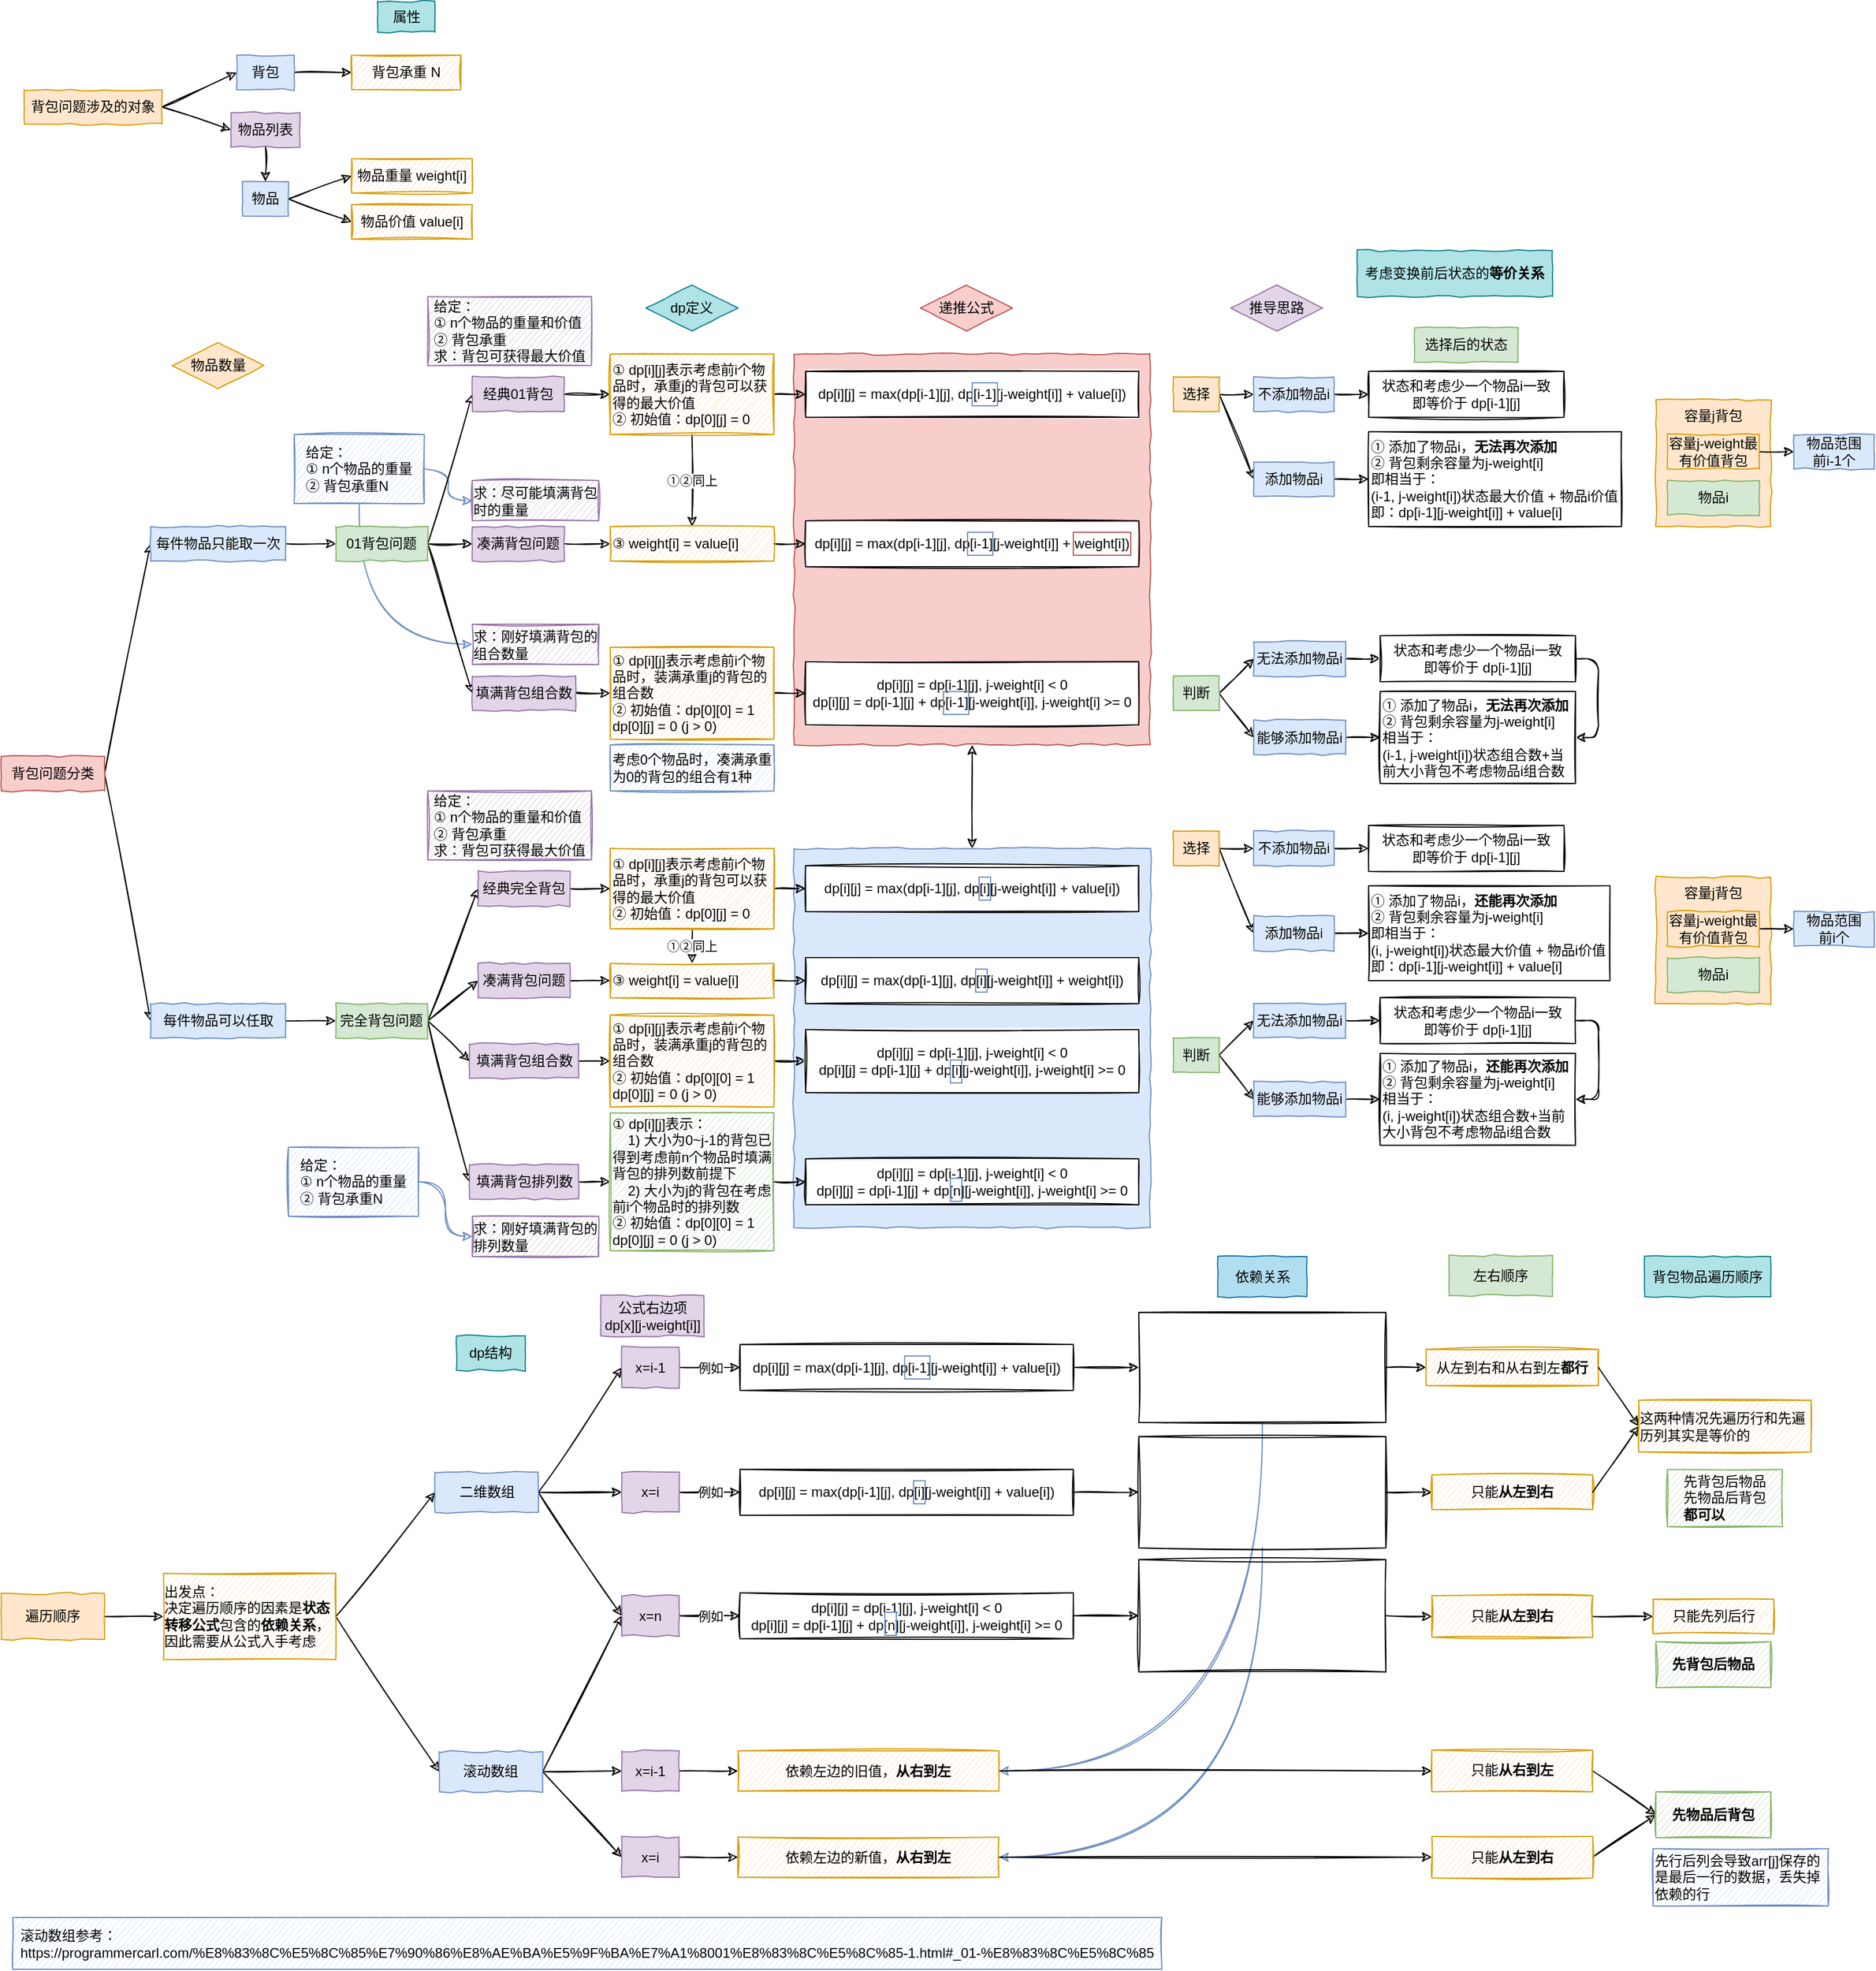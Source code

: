 <mxfile>
    <diagram id="gxPx2iA0zKkzNvlU8_rP" name="第 1 页">
        <mxGraphModel dx="1144" dy="558" grid="1" gridSize="10" guides="1" tooltips="1" connect="1" arrows="1" fold="1" page="1" pageScale="1" pageWidth="827" pageHeight="1169" math="0" shadow="0">
            <root>
                <mxCell id="0"/>
                <mxCell id="1" parent="0"/>
                <mxCell id="265" style="edgeStyle=orthogonalEdgeStyle;curved=1;sketch=1;html=1;exitX=0.5;exitY=1;exitDx=0;exitDy=0;entryX=1;entryY=0.5;entryDx=0;entryDy=0;startArrow=none;startFill=0;fillColor=#dae8fc;strokeColor=#6c8ebf;" edge="1" parent="1" source="199" target="254">
                    <mxGeometry relative="1" as="geometry"/>
                </mxCell>
                <mxCell id="264" style="edgeStyle=orthogonalEdgeStyle;sketch=1;html=1;exitX=0.5;exitY=1;exitDx=0;exitDy=0;entryX=1;entryY=0.5;entryDx=0;entryDy=0;startArrow=none;startFill=0;curved=1;fillColor=#dae8fc;strokeColor=#6c8ebf;" edge="1" parent="1" source="197" target="216">
                    <mxGeometry relative="1" as="geometry"/>
                </mxCell>
                <mxCell id="84" value="" style="rounded=0;whiteSpace=wrap;html=1;comic=1;fillColor=#dae8fc;strokeColor=#6c8ebf;" vertex="1" parent="1">
                    <mxGeometry x="710" y="780" width="310" height="330" as="geometry"/>
                </mxCell>
                <mxCell id="85" style="edgeStyle=none;sketch=1;html=1;exitX=0.5;exitY=1;exitDx=0;exitDy=0;entryX=0.5;entryY=0;entryDx=0;entryDy=0;startArrow=classic;startFill=1;" edge="1" parent="1" source="83" target="84">
                    <mxGeometry relative="1" as="geometry"/>
                </mxCell>
                <mxCell id="83" value="" style="rounded=0;whiteSpace=wrap;html=1;comic=1;fillColor=#f8cecc;strokeColor=#b85450;" vertex="1" parent="1">
                    <mxGeometry x="710" y="350" width="310" height="340" as="geometry"/>
                </mxCell>
                <mxCell id="52" style="edgeStyle=orthogonalEdgeStyle;sketch=1;html=1;exitX=1;exitY=0.5;exitDx=0;exitDy=0;entryX=0;entryY=0.5;entryDx=0;entryDy=0;fillColor=#dae8fc;strokeColor=#6c8ebf;curved=1;" edge="1" parent="1" source="43" target="50">
                    <mxGeometry relative="1" as="geometry"/>
                </mxCell>
                <mxCell id="54" style="edgeStyle=orthogonalEdgeStyle;sketch=1;html=1;exitX=0.5;exitY=1;exitDx=0;exitDy=0;entryX=0;entryY=0.5;entryDx=0;entryDy=0;curved=1;fillColor=#dae8fc;strokeColor=#6c8ebf;" edge="1" parent="1" source="43" target="51">
                    <mxGeometry relative="1" as="geometry"/>
                </mxCell>
                <mxCell id="6" style="edgeStyle=none;html=1;exitX=1;exitY=0.5;exitDx=0;exitDy=0;entryX=0;entryY=0.5;entryDx=0;entryDy=0;sketch=1;" edge="1" parent="1" source="2" target="3">
                    <mxGeometry relative="1" as="geometry"/>
                </mxCell>
                <mxCell id="7" style="edgeStyle=none;sketch=1;html=1;exitX=1;exitY=0.5;exitDx=0;exitDy=0;entryX=0;entryY=0.5;entryDx=0;entryDy=0;" edge="1" parent="1" source="2" target="5">
                    <mxGeometry relative="1" as="geometry"/>
                </mxCell>
                <mxCell id="2" value="背包问题涉及的对象" style="rounded=0;whiteSpace=wrap;html=1;comic=1;fillColor=#ffe6cc;strokeColor=#d79b00;" vertex="1" parent="1">
                    <mxGeometry x="40" y="120" width="120" height="30" as="geometry"/>
                </mxCell>
                <mxCell id="14" style="edgeStyle=none;sketch=1;html=1;exitX=1;exitY=0.5;exitDx=0;exitDy=0;entryX=0;entryY=0.5;entryDx=0;entryDy=0;" edge="1" parent="1" source="3" target="11">
                    <mxGeometry relative="1" as="geometry"/>
                </mxCell>
                <mxCell id="3" value="背包" style="rounded=0;whiteSpace=wrap;html=1;comic=1;fillColor=#dae8fc;strokeColor=#6c8ebf;" vertex="1" parent="1">
                    <mxGeometry x="225" y="90" width="50" height="30" as="geometry"/>
                </mxCell>
                <mxCell id="9" style="edgeStyle=none;sketch=1;html=1;exitX=0.5;exitY=1;exitDx=0;exitDy=0;entryX=0.5;entryY=0;entryDx=0;entryDy=0;" edge="1" parent="1" source="5" target="8">
                    <mxGeometry relative="1" as="geometry"/>
                </mxCell>
                <mxCell id="5" value="物品列表" style="rounded=0;whiteSpace=wrap;html=1;comic=1;fillColor=#e1d5e7;strokeColor=#9673a6;" vertex="1" parent="1">
                    <mxGeometry x="220" y="140" width="60" height="30" as="geometry"/>
                </mxCell>
                <mxCell id="15" style="edgeStyle=none;sketch=1;html=1;exitX=1;exitY=0.5;exitDx=0;exitDy=0;entryX=0;entryY=0.5;entryDx=0;entryDy=0;" edge="1" parent="1" source="8" target="12">
                    <mxGeometry relative="1" as="geometry"/>
                </mxCell>
                <mxCell id="16" style="edgeStyle=none;sketch=1;html=1;exitX=1;exitY=0.5;exitDx=0;exitDy=0;entryX=0;entryY=0.5;entryDx=0;entryDy=0;" edge="1" parent="1" source="8" target="13">
                    <mxGeometry relative="1" as="geometry"/>
                </mxCell>
                <mxCell id="8" value="物品" style="rounded=0;whiteSpace=wrap;html=1;comic=1;fillColor=#dae8fc;strokeColor=#6c8ebf;" vertex="1" parent="1">
                    <mxGeometry x="230" y="200" width="40" height="30" as="geometry"/>
                </mxCell>
                <mxCell id="10" value="属性" style="rounded=0;whiteSpace=wrap;html=1;comic=1;fillColor=#b0e3e6;strokeColor=#0e8088;" vertex="1" parent="1">
                    <mxGeometry x="347.5" y="43" width="50" height="27" as="geometry"/>
                </mxCell>
                <mxCell id="11" value="背包承重 N" style="rounded=0;whiteSpace=wrap;html=1;comic=1;fillColor=#ffe6cc;strokeColor=#d79b00;sketch=1;" vertex="1" parent="1">
                    <mxGeometry x="325" y="90" width="95" height="30" as="geometry"/>
                </mxCell>
                <mxCell id="12" value="物品重量 weight[i]" style="rounded=0;whiteSpace=wrap;html=1;comic=1;fillColor=#ffe6cc;strokeColor=#d79b00;sketch=1;" vertex="1" parent="1">
                    <mxGeometry x="325" y="180" width="105" height="30" as="geometry"/>
                </mxCell>
                <mxCell id="13" value="物品价值 value[i]" style="rounded=0;whiteSpace=wrap;html=1;comic=1;fillColor=#ffe6cc;strokeColor=#d79b00;sketch=1;" vertex="1" parent="1">
                    <mxGeometry x="325" y="220" width="105" height="30" as="geometry"/>
                </mxCell>
                <mxCell id="21" style="edgeStyle=none;sketch=1;html=1;exitX=1;exitY=0.5;exitDx=0;exitDy=0;entryX=0;entryY=0.5;entryDx=0;entryDy=0;" edge="1" parent="1" source="17" target="19">
                    <mxGeometry relative="1" as="geometry"/>
                </mxCell>
                <mxCell id="22" style="edgeStyle=none;sketch=1;html=1;exitX=1;exitY=0.5;exitDx=0;exitDy=0;entryX=0;entryY=0.5;entryDx=0;entryDy=0;" edge="1" parent="1" source="17" target="20">
                    <mxGeometry relative="1" as="geometry"/>
                </mxCell>
                <mxCell id="17" value="背包问题分类" style="rounded=0;whiteSpace=wrap;html=1;comic=1;fillColor=#f8cecc;strokeColor=#b85450;" vertex="1" parent="1">
                    <mxGeometry x="20" y="700" width="90" height="30" as="geometry"/>
                </mxCell>
                <mxCell id="25" style="edgeStyle=none;sketch=1;html=1;exitX=1;exitY=0.5;exitDx=0;exitDy=0;entryX=0;entryY=0.5;entryDx=0;entryDy=0;" edge="1" parent="1" source="19" target="23">
                    <mxGeometry relative="1" as="geometry"/>
                </mxCell>
                <mxCell id="19" value="每件物品只能取一次" style="rounded=0;whiteSpace=wrap;html=1;comic=1;fillColor=#dae8fc;strokeColor=#6c8ebf;" vertex="1" parent="1">
                    <mxGeometry x="150" y="500" width="117.5" height="30" as="geometry"/>
                </mxCell>
                <mxCell id="26" style="edgeStyle=none;sketch=1;html=1;exitX=1;exitY=0.5;exitDx=0;exitDy=0;entryX=0;entryY=0.5;entryDx=0;entryDy=0;" edge="1" parent="1" source="20" target="24">
                    <mxGeometry relative="1" as="geometry"/>
                </mxCell>
                <mxCell id="20" value="每件物品可以任取" style="rounded=0;whiteSpace=wrap;html=1;comic=1;fillColor=#dae8fc;strokeColor=#6c8ebf;" vertex="1" parent="1">
                    <mxGeometry x="150" y="915" width="117.5" height="30" as="geometry"/>
                </mxCell>
                <mxCell id="29" style="edgeStyle=none;sketch=1;html=1;exitX=1;exitY=0.5;exitDx=0;exitDy=0;entryX=0;entryY=0.5;entryDx=0;entryDy=0;" edge="1" parent="1" source="23" target="28">
                    <mxGeometry relative="1" as="geometry"/>
                </mxCell>
                <mxCell id="31" style="edgeStyle=none;sketch=1;html=1;exitX=1;exitY=0.5;exitDx=0;exitDy=0;entryX=0;entryY=0.5;entryDx=0;entryDy=0;" edge="1" parent="1" source="23" target="30">
                    <mxGeometry relative="1" as="geometry"/>
                </mxCell>
                <mxCell id="48" style="edgeStyle=none;sketch=1;html=1;exitX=1;exitY=0.5;exitDx=0;exitDy=0;entryX=0;entryY=0.5;entryDx=0;entryDy=0;" edge="1" parent="1" source="23" target="47">
                    <mxGeometry relative="1" as="geometry"/>
                </mxCell>
                <mxCell id="23" value="01背包问题" style="rounded=0;whiteSpace=wrap;html=1;comic=1;fillColor=#d5e8d4;strokeColor=#82b366;" vertex="1" parent="1">
                    <mxGeometry x="311.25" y="500" width="80" height="30" as="geometry"/>
                </mxCell>
                <mxCell id="62" style="edgeStyle=none;sketch=1;html=1;exitX=1;exitY=0.5;exitDx=0;exitDy=0;entryX=0;entryY=0.5;entryDx=0;entryDy=0;" edge="1" parent="1" source="24" target="61">
                    <mxGeometry relative="1" as="geometry"/>
                </mxCell>
                <mxCell id="71" style="sketch=1;html=1;exitX=1;exitY=0.5;exitDx=0;exitDy=0;entryX=0;entryY=0.5;entryDx=0;entryDy=0;startArrow=none;startFill=0;" edge="1" parent="1" source="24" target="70">
                    <mxGeometry relative="1" as="geometry"/>
                </mxCell>
                <mxCell id="82" style="edgeStyle=none;sketch=1;html=1;exitX=1;exitY=0.5;exitDx=0;exitDy=0;entryX=0;entryY=0.5;entryDx=0;entryDy=0;startArrow=none;startFill=0;" edge="1" parent="1" source="24" target="81">
                    <mxGeometry relative="1" as="geometry"/>
                </mxCell>
                <mxCell id="93" style="edgeStyle=none;sketch=1;html=1;exitX=1;exitY=0.5;exitDx=0;exitDy=0;entryX=0;entryY=0.5;entryDx=0;entryDy=0;startArrow=none;startFill=0;" edge="1" parent="1" source="24" target="92">
                    <mxGeometry relative="1" as="geometry"/>
                </mxCell>
                <mxCell id="24" value="完全背包问题" style="rounded=0;whiteSpace=wrap;html=1;comic=1;fillColor=#d5e8d4;strokeColor=#82b366;" vertex="1" parent="1">
                    <mxGeometry x="311.25" y="915" width="80" height="30" as="geometry"/>
                </mxCell>
                <mxCell id="27" value="&lt;span&gt;物品数量&lt;/span&gt;" style="rhombus;whiteSpace=wrap;html=1;comic=1;sketch=0;fillColor=#ffe6cc;strokeColor=#d79b00;shadow=0;" vertex="1" parent="1">
                    <mxGeometry x="168.75" y="340" width="80" height="40" as="geometry"/>
                </mxCell>
                <mxCell id="34" style="edgeStyle=none;sketch=1;html=1;exitX=1;exitY=0.5;exitDx=0;exitDy=0;entryX=0;entryY=0.5;entryDx=0;entryDy=0;" edge="1" parent="1" source="28" target="37">
                    <mxGeometry relative="1" as="geometry">
                        <mxPoint x="540" y="385" as="targetPoint"/>
                    </mxGeometry>
                </mxCell>
                <mxCell id="28" value="经典01背包" style="rounded=0;whiteSpace=wrap;html=1;comic=1;fillColor=#e1d5e7;strokeColor=#9673a6;" vertex="1" parent="1">
                    <mxGeometry x="430" y="370" width="80" height="30" as="geometry"/>
                </mxCell>
                <mxCell id="41" style="edgeStyle=none;sketch=1;html=1;exitX=1;exitY=0.5;exitDx=0;exitDy=0;entryX=0;entryY=0.5;entryDx=0;entryDy=0;" edge="1" parent="1" source="30" target="39">
                    <mxGeometry relative="1" as="geometry"/>
                </mxCell>
                <mxCell id="30" value="凑满背包问题" style="rounded=0;whiteSpace=wrap;html=1;comic=1;fillColor=#e1d5e7;strokeColor=#9673a6;" vertex="1" parent="1">
                    <mxGeometry x="430" y="500" width="80" height="30" as="geometry"/>
                </mxCell>
                <mxCell id="32" value="&lt;span&gt;递推公式&lt;/span&gt;" style="rhombus;whiteSpace=wrap;html=1;comic=1;sketch=0;fillColor=#f8cecc;strokeColor=#b85450;shadow=0;" vertex="1" parent="1">
                    <mxGeometry x="820" y="290" width="80" height="40" as="geometry"/>
                </mxCell>
                <mxCell id="35" value="dp[i][j] = max(dp[i-1][j], dp[i-1][j-weight[i]] + value[i])" style="rounded=0;whiteSpace=wrap;html=1;comic=1;sketch=1;" vertex="1" parent="1">
                    <mxGeometry x="720" y="365" width="290" height="40" as="geometry"/>
                </mxCell>
                <mxCell id="36" value="&lt;span&gt;dp定义&lt;/span&gt;" style="rhombus;whiteSpace=wrap;html=1;comic=1;sketch=0;fillColor=#b0e3e6;strokeColor=#0e8088;shadow=0;" vertex="1" parent="1">
                    <mxGeometry x="581.25" y="290" width="80" height="40" as="geometry"/>
                </mxCell>
                <mxCell id="38" style="edgeStyle=none;sketch=1;html=1;exitX=1;exitY=0.5;exitDx=0;exitDy=0;entryX=0;entryY=0.5;entryDx=0;entryDy=0;" edge="1" parent="1" source="37" target="35">
                    <mxGeometry relative="1" as="geometry"/>
                </mxCell>
                <mxCell id="40" value="①②同上" style="edgeStyle=none;sketch=1;html=1;exitX=0.5;exitY=1;exitDx=0;exitDy=0;entryX=0.5;entryY=0;entryDx=0;entryDy=0;" edge="1" parent="1" source="37" target="39">
                    <mxGeometry relative="1" as="geometry"/>
                </mxCell>
                <mxCell id="37" value="① dp[i][j]表示考虑前i个物品时，承重j的背包可以获得的最大价值&lt;br&gt;② 初始值：dp[0][j] = 0" style="rounded=0;whiteSpace=wrap;html=1;comic=1;fillColor=#ffe6cc;strokeColor=#d79b00;sketch=1;align=left;" vertex="1" parent="1">
                    <mxGeometry x="550" y="350" width="142.5" height="70" as="geometry"/>
                </mxCell>
                <mxCell id="45" style="edgeStyle=none;sketch=1;html=1;exitX=1;exitY=0.5;exitDx=0;exitDy=0;entryX=0;entryY=0.5;entryDx=0;entryDy=0;" edge="1" parent="1" source="39" target="44">
                    <mxGeometry relative="1" as="geometry"/>
                </mxCell>
                <mxCell id="39" value="③ weight[i] = value[i]" style="rounded=0;whiteSpace=wrap;html=1;comic=1;fillColor=#ffe6cc;strokeColor=#d79b00;sketch=1;align=left;" vertex="1" parent="1">
                    <mxGeometry x="550" y="500" width="142.5" height="30" as="geometry"/>
                </mxCell>
                <mxCell id="42" value="&lt;div style=&quot;text-align: left&quot;&gt;&lt;span&gt;给定：&lt;/span&gt;&lt;/div&gt;&lt;div style=&quot;text-align: left&quot;&gt;&lt;span&gt;① n个物品的重量和价值&lt;/span&gt;&lt;/div&gt;&lt;div style=&quot;text-align: left&quot;&gt;&lt;span&gt;② 背包承重&lt;/span&gt;&lt;/div&gt;&lt;div style=&quot;text-align: left&quot;&gt;&lt;span&gt;求：背包可获得最大价值&lt;/span&gt;&lt;/div&gt;" style="rounded=0;whiteSpace=wrap;html=1;comic=1;fillColor=#e1d5e7;strokeColor=#9673a6;sketch=1;" vertex="1" parent="1">
                    <mxGeometry x="391.25" y="300" width="142.5" height="60" as="geometry"/>
                </mxCell>
                <mxCell id="43" value="&lt;div style=&quot;text-align: left&quot;&gt;&lt;span&gt;给定：&lt;/span&gt;&lt;/div&gt;&lt;div style=&quot;text-align: left&quot;&gt;&lt;span&gt;① n个物品的重量&lt;/span&gt;&lt;/div&gt;&lt;div style=&quot;text-align: left&quot;&gt;&lt;span&gt;② 背包承重N&lt;/span&gt;&lt;/div&gt;" style="rounded=0;whiteSpace=wrap;html=1;comic=1;fillColor=#dae8fc;strokeColor=#6c8ebf;sketch=1;" vertex="1" parent="1">
                    <mxGeometry x="275" y="420" width="113.25" height="60" as="geometry"/>
                </mxCell>
                <mxCell id="44" value="dp[i][j] = max(dp[i-1][j], dp[i-1][j-weight[i]] + weight[i])" style="rounded=0;whiteSpace=wrap;html=1;comic=1;sketch=1;" vertex="1" parent="1">
                    <mxGeometry x="720" y="495" width="290" height="40" as="geometry"/>
                </mxCell>
                <mxCell id="46" value="" style="rounded=0;whiteSpace=wrap;html=1;comic=0;fillColor=none;strokeColor=#b85450;" vertex="1" parent="1">
                    <mxGeometry x="953" y="505" width="50" height="20" as="geometry"/>
                </mxCell>
                <mxCell id="56" style="edgeStyle=orthogonalEdgeStyle;curved=1;sketch=1;html=1;exitX=1;exitY=0.5;exitDx=0;exitDy=0;entryX=0;entryY=0.5;entryDx=0;entryDy=0;" edge="1" parent="1" source="47" target="55">
                    <mxGeometry relative="1" as="geometry"/>
                </mxCell>
                <mxCell id="47" value="填满背包组合数" style="rounded=0;whiteSpace=wrap;html=1;comic=1;fillColor=#e1d5e7;strokeColor=#9673a6;" vertex="1" parent="1">
                    <mxGeometry x="430" y="630" width="90" height="30" as="geometry"/>
                </mxCell>
                <mxCell id="50" value="&lt;div style=&quot;text-align: left&quot;&gt;求：尽可能填满背包时的重量&lt;br&gt;&lt;/div&gt;" style="rounded=0;whiteSpace=wrap;html=1;comic=1;fillColor=#e1d5e7;strokeColor=#9673a6;sketch=1;" vertex="1" parent="1">
                    <mxGeometry x="430" y="460" width="110" height="35" as="geometry"/>
                </mxCell>
                <mxCell id="51" value="&lt;div style=&quot;text-align: left&quot;&gt;求：刚好填满背包的组合数量&lt;/div&gt;" style="rounded=0;whiteSpace=wrap;html=1;comic=1;fillColor=#e1d5e7;strokeColor=#9673a6;sketch=1;" vertex="1" parent="1">
                    <mxGeometry x="430" y="585" width="110" height="35" as="geometry"/>
                </mxCell>
                <mxCell id="60" style="sketch=1;html=1;exitX=1;exitY=0.5;exitDx=0;exitDy=0;entryX=0;entryY=0.5;entryDx=0;entryDy=0;" edge="1" parent="1" source="55" target="58">
                    <mxGeometry relative="1" as="geometry"/>
                </mxCell>
                <mxCell id="55" value="① dp[i][j]表示考虑前i个物品时，装满承重j的背包的组合数&lt;br&gt;② 初始值：dp[0][0] = 1&lt;br&gt;dp[0][j] = 0 (j &amp;gt; 0)" style="rounded=0;whiteSpace=wrap;html=1;comic=1;fillColor=#ffe6cc;strokeColor=#d79b00;sketch=1;align=left;" vertex="1" parent="1">
                    <mxGeometry x="550" y="605" width="142.5" height="80" as="geometry"/>
                </mxCell>
                <mxCell id="57" value="考虑0个物品时，凑满承重为0的背包的组合有1种" style="rounded=0;whiteSpace=wrap;html=1;comic=1;fillColor=#dae8fc;strokeColor=#6c8ebf;sketch=1;align=left;" vertex="1" parent="1">
                    <mxGeometry x="550" y="690" width="142.5" height="40" as="geometry"/>
                </mxCell>
                <mxCell id="58" value="dp[i][j] = dp[i-1][j], j-weight[i] &amp;lt; 0&lt;br&gt;dp[i][j] = dp[i-1][j] + dp[i-1][j-weight[i]], j-weight[i] &amp;gt;= 0" style="rounded=0;whiteSpace=wrap;html=1;comic=1;sketch=1;" vertex="1" parent="1">
                    <mxGeometry x="720" y="617.5" width="290" height="55" as="geometry"/>
                </mxCell>
                <mxCell id="65" style="edgeStyle=none;sketch=1;html=1;exitX=1;exitY=0.5;exitDx=0;exitDy=0;entryX=0;entryY=0.5;entryDx=0;entryDy=0;" edge="1" parent="1" source="61" target="64">
                    <mxGeometry relative="1" as="geometry"/>
                </mxCell>
                <mxCell id="61" value="经典完全背包" style="rounded=0;whiteSpace=wrap;html=1;comic=1;fillColor=#e1d5e7;strokeColor=#9673a6;" vertex="1" parent="1">
                    <mxGeometry x="435" y="800" width="80" height="30" as="geometry"/>
                </mxCell>
                <mxCell id="63" value="&lt;div style=&quot;text-align: left&quot;&gt;&lt;span&gt;给定：&lt;/span&gt;&lt;/div&gt;&lt;div style=&quot;text-align: left&quot;&gt;&lt;span&gt;① n个物品的重量和价值&lt;/span&gt;&lt;/div&gt;&lt;div style=&quot;text-align: left&quot;&gt;&lt;span&gt;② 背包承重&lt;/span&gt;&lt;/div&gt;&lt;div style=&quot;text-align: left&quot;&gt;&lt;span&gt;求：背包可获得最大价值&lt;/span&gt;&lt;/div&gt;" style="rounded=0;whiteSpace=wrap;html=1;comic=1;fillColor=#e1d5e7;strokeColor=#9673a6;sketch=1;" vertex="1" parent="1">
                    <mxGeometry x="391.25" y="730" width="142.5" height="60" as="geometry"/>
                </mxCell>
                <mxCell id="67" style="edgeStyle=none;sketch=1;html=1;exitX=1;exitY=0.5;exitDx=0;exitDy=0;entryX=0;entryY=0.5;entryDx=0;entryDy=0;" edge="1" parent="1" source="64" target="66">
                    <mxGeometry relative="1" as="geometry"/>
                </mxCell>
                <mxCell id="73" value="①②同上" style="edgeStyle=none;sketch=1;html=1;exitX=0.5;exitY=1;exitDx=0;exitDy=0;entryX=0.5;entryY=0;entryDx=0;entryDy=0;startArrow=none;startFill=0;" edge="1" parent="1" source="64" target="72">
                    <mxGeometry relative="1" as="geometry"/>
                </mxCell>
                <mxCell id="64" value="① dp[i][j]表示考虑前i个物品时，承重j的背包可以获得的最大价值&lt;br&gt;② 初始值：dp[0][j] = 0" style="rounded=0;whiteSpace=wrap;html=1;comic=1;fillColor=#ffe6cc;strokeColor=#d79b00;sketch=1;align=left;" vertex="1" parent="1">
                    <mxGeometry x="550" y="780" width="142.5" height="70" as="geometry"/>
                </mxCell>
                <mxCell id="66" value="dp[i][j] = max(dp[i-1][j], dp[i][j-weight[i]] + value[i])" style="rounded=0;whiteSpace=wrap;html=1;comic=1;sketch=1;" vertex="1" parent="1">
                    <mxGeometry x="720" y="795" width="290" height="40" as="geometry"/>
                </mxCell>
                <mxCell id="68" value="" style="rounded=0;whiteSpace=wrap;html=1;comic=0;fillColor=none;strokeColor=#6c8ebf;" vertex="1" parent="1">
                    <mxGeometry x="871" y="805" width="10" height="20" as="geometry"/>
                </mxCell>
                <mxCell id="75" style="edgeStyle=none;sketch=1;html=1;exitX=1;exitY=0.5;exitDx=0;exitDy=0;entryX=0;entryY=0.5;entryDx=0;entryDy=0;startArrow=none;startFill=0;" edge="1" parent="1" source="70" target="72">
                    <mxGeometry relative="1" as="geometry"/>
                </mxCell>
                <mxCell id="70" value="凑满背包问题" style="rounded=0;whiteSpace=wrap;html=1;comic=1;fillColor=#e1d5e7;strokeColor=#9673a6;" vertex="1" parent="1">
                    <mxGeometry x="435" y="880" width="80" height="30" as="geometry"/>
                </mxCell>
                <mxCell id="77" style="edgeStyle=none;sketch=1;html=1;exitX=1;exitY=0.5;exitDx=0;exitDy=0;entryX=0;entryY=0.5;entryDx=0;entryDy=0;startArrow=none;startFill=0;" edge="1" parent="1" source="72" target="76">
                    <mxGeometry relative="1" as="geometry"/>
                </mxCell>
                <mxCell id="72" value="③ weight[i] = value[i]" style="rounded=0;whiteSpace=wrap;html=1;comic=1;fillColor=#ffe6cc;strokeColor=#d79b00;sketch=1;align=left;" vertex="1" parent="1">
                    <mxGeometry x="550" y="880" width="142.5" height="30" as="geometry"/>
                </mxCell>
                <mxCell id="76" value="dp[i][j] = max(dp[i-1][j], dp[i][j-weight[i]] + weight[i])" style="rounded=0;whiteSpace=wrap;html=1;comic=1;sketch=1;" vertex="1" parent="1">
                    <mxGeometry x="720" y="875" width="290" height="40" as="geometry"/>
                </mxCell>
                <mxCell id="79" value="" style="rounded=0;whiteSpace=wrap;html=1;comic=0;fillColor=none;strokeColor=#6c8ebf;" vertex="1" parent="1">
                    <mxGeometry x="868" y="885" width="10" height="20" as="geometry"/>
                </mxCell>
                <mxCell id="86" style="edgeStyle=none;sketch=1;html=1;exitX=1;exitY=0.5;exitDx=0;exitDy=0;entryX=0;entryY=0.5;entryDx=0;entryDy=0;startArrow=none;startFill=0;" edge="1" parent="1" source="81" target="87">
                    <mxGeometry relative="1" as="geometry"/>
                </mxCell>
                <mxCell id="81" value="填满背包组合数" style="rounded=0;whiteSpace=wrap;html=1;comic=1;fillColor=#e1d5e7;strokeColor=#9673a6;" vertex="1" parent="1">
                    <mxGeometry x="427.5" y="950" width="95" height="30" as="geometry"/>
                </mxCell>
                <mxCell id="89" style="edgeStyle=none;sketch=1;html=1;exitX=1;exitY=0.5;exitDx=0;exitDy=0;startArrow=none;startFill=0;entryX=0;entryY=0.5;entryDx=0;entryDy=0;" edge="1" parent="1" source="87" target="148">
                    <mxGeometry relative="1" as="geometry">
                        <mxPoint x="720" y="965" as="targetPoint"/>
                    </mxGeometry>
                </mxCell>
                <mxCell id="87" value="① dp[i][j]表示考虑前i个物品时，装满承重j的背包的组合数&lt;br&gt;② 初始值：dp[0][0] = 1&lt;br&gt;dp[0][j] = 0 (j &amp;gt; 0)" style="rounded=0;whiteSpace=wrap;html=1;comic=1;fillColor=#ffe6cc;strokeColor=#d79b00;sketch=1;align=left;" vertex="1" parent="1">
                    <mxGeometry x="550" y="925" width="142.5" height="80" as="geometry"/>
                </mxCell>
                <mxCell id="95" style="edgeStyle=none;sketch=1;html=1;exitX=1;exitY=0.5;exitDx=0;exitDy=0;entryX=0;entryY=0.5;entryDx=0;entryDy=0;startArrow=none;startFill=0;" edge="1" parent="1" source="92" target="94">
                    <mxGeometry relative="1" as="geometry"/>
                </mxCell>
                <mxCell id="92" value="填满背包排列数" style="rounded=0;whiteSpace=wrap;html=1;comic=1;fillColor=#e1d5e7;strokeColor=#9673a6;" vertex="1" parent="1">
                    <mxGeometry x="427.5" y="1055" width="95" height="30" as="geometry"/>
                </mxCell>
                <mxCell id="100" style="sketch=1;html=1;exitX=1;exitY=0.5;exitDx=0;exitDy=0;entryX=0;entryY=0.5;entryDx=0;entryDy=0;startArrow=none;startFill=0;" edge="1" parent="1" source="94" target="99">
                    <mxGeometry relative="1" as="geometry"/>
                </mxCell>
                <mxCell id="94" value="① dp[i][j]表示：&lt;br&gt;&amp;nbsp; &amp;nbsp; 1) 大小为0~j-1的背包已得到考虑前n个物品时填满背包的排列数前提下&lt;br&gt;&amp;nbsp; &amp;nbsp; 2) 大小为j的背包在考虑前i个物品时的排列数&lt;br&gt;② 初始值：dp[0][0] = 1&lt;br&gt;dp[0][j] = 0 (j &amp;gt; 0)" style="rounded=0;whiteSpace=wrap;html=1;comic=1;fillColor=#d5e8d4;strokeColor=#82b366;sketch=1;align=left;" vertex="1" parent="1">
                    <mxGeometry x="550" y="1010" width="142.5" height="120" as="geometry"/>
                </mxCell>
                <mxCell id="98" style="edgeStyle=orthogonalEdgeStyle;sketch=1;html=1;exitX=1;exitY=0.5;exitDx=0;exitDy=0;entryX=0;entryY=0.5;entryDx=0;entryDy=0;startArrow=none;startFill=0;curved=1;fillColor=#dae8fc;strokeColor=#6c8ebf;" edge="1" parent="1" source="96" target="97">
                    <mxGeometry relative="1" as="geometry"/>
                </mxCell>
                <mxCell id="96" value="&lt;div style=&quot;text-align: left&quot;&gt;&lt;span&gt;给定：&lt;/span&gt;&lt;/div&gt;&lt;div style=&quot;text-align: left&quot;&gt;&lt;span&gt;① n个物品的重量&lt;/span&gt;&lt;/div&gt;&lt;div style=&quot;text-align: left&quot;&gt;&lt;span&gt;② 背包承重N&lt;/span&gt;&lt;/div&gt;" style="rounded=0;whiteSpace=wrap;html=1;comic=1;fillColor=#dae8fc;strokeColor=#6c8ebf;sketch=1;" vertex="1" parent="1">
                    <mxGeometry x="270" y="1040" width="113.25" height="60" as="geometry"/>
                </mxCell>
                <mxCell id="97" value="&lt;div style=&quot;text-align: left&quot;&gt;求：刚好填满背包的排列数量&lt;/div&gt;" style="rounded=0;whiteSpace=wrap;html=1;comic=1;fillColor=#e1d5e7;strokeColor=#9673a6;sketch=1;" vertex="1" parent="1">
                    <mxGeometry x="430" y="1100" width="110" height="35" as="geometry"/>
                </mxCell>
                <mxCell id="99" value="dp[i][j] = dp[i-1][j], j-weight[i] &amp;lt; 0&lt;br&gt;dp[i][j] = dp[i-1][j] + dp[n][j-weight[i]], j-weight[i] &amp;gt;= 0" style="rounded=0;whiteSpace=wrap;html=1;comic=1;sketch=1;" vertex="1" parent="1">
                    <mxGeometry x="720" y="1050" width="290" height="40" as="geometry"/>
                </mxCell>
                <mxCell id="101" value="" style="rounded=0;whiteSpace=wrap;html=1;comic=0;fillColor=none;strokeColor=#6c8ebf;" vertex="1" parent="1">
                    <mxGeometry x="846" y="1067" width="10" height="20" as="geometry"/>
                </mxCell>
                <mxCell id="102" value="" style="rounded=0;whiteSpace=wrap;html=1;comic=0;fillColor=none;strokeColor=#6c8ebf;" vertex="1" parent="1">
                    <mxGeometry x="840" y="643.5" width="22" height="20" as="geometry"/>
                </mxCell>
                <mxCell id="103" value="" style="rounded=0;whiteSpace=wrap;html=1;comic=0;fillColor=none;strokeColor=#6c8ebf;" vertex="1" parent="1">
                    <mxGeometry x="861" y="505" width="22" height="20" as="geometry"/>
                </mxCell>
                <mxCell id="104" value="" style="rounded=0;whiteSpace=wrap;html=1;comic=0;fillColor=none;strokeColor=#6c8ebf;" vertex="1" parent="1">
                    <mxGeometry x="865" y="375" width="22" height="20" as="geometry"/>
                </mxCell>
                <mxCell id="106" value="&lt;span&gt;推导思路&lt;/span&gt;" style="rhombus;whiteSpace=wrap;html=1;comic=1;sketch=0;fillColor=#e1d5e7;strokeColor=#9673a6;shadow=0;" vertex="1" parent="1">
                    <mxGeometry x="1090" y="290" width="80" height="40" as="geometry"/>
                </mxCell>
                <mxCell id="110" style="edgeStyle=none;sketch=1;html=1;exitX=1;exitY=0.5;exitDx=0;exitDy=0;entryX=0;entryY=0.5;entryDx=0;entryDy=0;startArrow=none;startFill=0;" edge="1" parent="1" source="107" target="109">
                    <mxGeometry relative="1" as="geometry"/>
                </mxCell>
                <mxCell id="111" style="edgeStyle=none;sketch=1;html=1;exitX=1;exitY=0.5;exitDx=0;exitDy=0;entryX=0;entryY=0.5;entryDx=0;entryDy=0;startArrow=none;startFill=0;" edge="1" parent="1" source="107" target="108">
                    <mxGeometry relative="1" as="geometry"/>
                </mxCell>
                <mxCell id="107" value="选择" style="rounded=0;whiteSpace=wrap;html=1;comic=1;fillColor=#ffe6cc;strokeColor=#d79b00;" vertex="1" parent="1">
                    <mxGeometry x="1040" y="370" width="40" height="30" as="geometry"/>
                </mxCell>
                <mxCell id="117" style="edgeStyle=none;sketch=1;html=1;exitX=1;exitY=0.5;exitDx=0;exitDy=0;entryX=0;entryY=0.5;entryDx=0;entryDy=0;startArrow=none;startFill=0;" edge="1" parent="1" source="108" target="116">
                    <mxGeometry relative="1" as="geometry"/>
                </mxCell>
                <mxCell id="108" value="添加物品i" style="rounded=0;whiteSpace=wrap;html=1;comic=1;fillColor=#dae8fc;strokeColor=#6c8ebf;" vertex="1" parent="1">
                    <mxGeometry x="1110" y="443.75" width="70" height="30" as="geometry"/>
                </mxCell>
                <mxCell id="114" style="edgeStyle=none;sketch=1;html=1;exitX=1;exitY=0.5;exitDx=0;exitDy=0;entryX=0;entryY=0.5;entryDx=0;entryDy=0;startArrow=none;startFill=0;" edge="1" parent="1" source="109" target="113">
                    <mxGeometry relative="1" as="geometry"/>
                </mxCell>
                <mxCell id="109" value="不添加物品i" style="rounded=0;whiteSpace=wrap;html=1;comic=1;fillColor=#dae8fc;strokeColor=#6c8ebf;" vertex="1" parent="1">
                    <mxGeometry x="1110" y="370" width="70" height="30" as="geometry"/>
                </mxCell>
                <mxCell id="113" value="状态和考虑少一个物品i一致&lt;br&gt;即等价于 dp[i-1][j]" style="rounded=0;whiteSpace=wrap;html=1;comic=1;sketch=1;" vertex="1" parent="1">
                    <mxGeometry x="1210" y="365" width="170" height="40" as="geometry"/>
                </mxCell>
                <mxCell id="115" value="选择后的状态" style="rounded=0;whiteSpace=wrap;html=1;comic=1;fillColor=#d5e8d4;strokeColor=#82b366;" vertex="1" parent="1">
                    <mxGeometry x="1250" y="327" width="90" height="30" as="geometry"/>
                </mxCell>
                <mxCell id="116" value="① 添加了物品i，&lt;b&gt;无法再次添加&lt;/b&gt;&lt;br&gt;② 背包剩余容量为j-weight[i]&lt;br&gt;即相当于：&lt;br&gt;(i-1, j-weight[i])状态最大价值 + 物品i价值&lt;br&gt;即：dp[i-1][j-weight[i]] + value[i]" style="rounded=0;whiteSpace=wrap;html=1;comic=1;sketch=1;align=left;" vertex="1" parent="1">
                    <mxGeometry x="1210" y="417.5" width="220" height="82.5" as="geometry"/>
                </mxCell>
                <mxCell id="118" value="考虑变换前后状态的&lt;b&gt;等价关系&lt;/b&gt;" style="rounded=0;whiteSpace=wrap;html=1;comic=1;fillColor=#b0e3e6;strokeColor=#0e8088;sketch=0;" vertex="1" parent="1">
                    <mxGeometry x="1200" y="260" width="170" height="40" as="geometry"/>
                </mxCell>
                <mxCell id="125" style="edgeStyle=none;sketch=1;html=1;exitX=1;exitY=0.5;exitDx=0;exitDy=0;entryX=0;entryY=0.5;entryDx=0;entryDy=0;startArrow=none;startFill=0;" edge="1" source="127" target="131" parent="1">
                    <mxGeometry relative="1" as="geometry"/>
                </mxCell>
                <mxCell id="126" style="edgeStyle=none;sketch=1;html=1;exitX=1;exitY=0.5;exitDx=0;exitDy=0;entryX=0;entryY=0.5;entryDx=0;entryDy=0;startArrow=none;startFill=0;" edge="1" source="127" target="129" parent="1">
                    <mxGeometry relative="1" as="geometry"/>
                </mxCell>
                <mxCell id="127" value="选择" style="rounded=0;whiteSpace=wrap;html=1;comic=1;fillColor=#ffe6cc;strokeColor=#d79b00;" vertex="1" parent="1">
                    <mxGeometry x="1040" y="765" width="40" height="30" as="geometry"/>
                </mxCell>
                <mxCell id="128" style="edgeStyle=none;sketch=1;html=1;exitX=1;exitY=0.5;exitDx=0;exitDy=0;entryX=0;entryY=0.5;entryDx=0;entryDy=0;startArrow=none;startFill=0;" edge="1" source="129" target="133" parent="1">
                    <mxGeometry relative="1" as="geometry"/>
                </mxCell>
                <mxCell id="129" value="添加物品i" style="rounded=0;whiteSpace=wrap;html=1;comic=1;fillColor=#dae8fc;strokeColor=#6c8ebf;" vertex="1" parent="1">
                    <mxGeometry x="1110" y="838.75" width="70" height="30" as="geometry"/>
                </mxCell>
                <mxCell id="130" style="edgeStyle=none;sketch=1;html=1;exitX=1;exitY=0.5;exitDx=0;exitDy=0;entryX=0;entryY=0.5;entryDx=0;entryDy=0;startArrow=none;startFill=0;" edge="1" source="131" target="132" parent="1">
                    <mxGeometry relative="1" as="geometry"/>
                </mxCell>
                <mxCell id="131" value="不添加物品i" style="rounded=0;whiteSpace=wrap;html=1;comic=1;fillColor=#dae8fc;strokeColor=#6c8ebf;" vertex="1" parent="1">
                    <mxGeometry x="1110" y="765" width="70" height="30" as="geometry"/>
                </mxCell>
                <mxCell id="132" value="状态和考虑少一个物品i一致&lt;br&gt;即等价于 dp[i-1][j]" style="rounded=0;whiteSpace=wrap;html=1;comic=1;sketch=1;" vertex="1" parent="1">
                    <mxGeometry x="1210" y="760" width="170" height="40" as="geometry"/>
                </mxCell>
                <mxCell id="133" value="① 添加了物品i，&lt;b&gt;还能再次添加&lt;/b&gt;&lt;br&gt;② 背包剩余容量为j-weight[i]&lt;br&gt;即相当于：&lt;br&gt;(i, j-weight[i])状态最大价值 + 物品i价值&lt;br&gt;即：dp[i-1][j-weight[i]] + value[i]" style="rounded=0;whiteSpace=wrap;html=1;comic=1;sketch=1;align=left;" vertex="1" parent="1">
                    <mxGeometry x="1210" y="812.5" width="210" height="82.5" as="geometry"/>
                </mxCell>
                <mxCell id="135" value="容量j背包" style="rounded=0;whiteSpace=wrap;html=1;comic=1;fillColor=#ffe6cc;strokeColor=#d79b00;verticalAlign=top;" vertex="1" parent="1">
                    <mxGeometry x="1460" y="390" width="100" height="110" as="geometry"/>
                </mxCell>
                <mxCell id="136" value="物品i" style="rounded=0;whiteSpace=wrap;html=1;comic=1;fillColor=#d5e8d4;strokeColor=#82b366;" vertex="1" parent="1">
                    <mxGeometry x="1470" y="460" width="80" height="30" as="geometry"/>
                </mxCell>
                <mxCell id="139" style="edgeStyle=none;sketch=1;html=1;exitX=1;exitY=0.5;exitDx=0;exitDy=0;entryX=0;entryY=0.5;entryDx=0;entryDy=0;startArrow=none;startFill=0;" edge="1" parent="1" source="137" target="138">
                    <mxGeometry relative="1" as="geometry"/>
                </mxCell>
                <mxCell id="137" value="容量j-weight最有价值背包" style="rounded=0;whiteSpace=wrap;html=1;comic=1;fillColor=#ffe6cc;strokeColor=#d79b00;" vertex="1" parent="1">
                    <mxGeometry x="1470" y="420" width="80" height="30" as="geometry"/>
                </mxCell>
                <mxCell id="138" value="物品范围&lt;br&gt;前i-1个" style="rounded=0;whiteSpace=wrap;html=1;comic=1;fillColor=#dae8fc;strokeColor=#6c8ebf;" vertex="1" parent="1">
                    <mxGeometry x="1580" y="420" width="70" height="30" as="geometry"/>
                </mxCell>
                <mxCell id="140" value="容量j背包" style="rounded=0;whiteSpace=wrap;html=1;comic=1;fillColor=#ffe6cc;strokeColor=#d79b00;verticalAlign=top;" vertex="1" parent="1">
                    <mxGeometry x="1460" y="805" width="100" height="110" as="geometry"/>
                </mxCell>
                <mxCell id="141" value="物品i" style="rounded=0;whiteSpace=wrap;html=1;comic=1;fillColor=#d5e8d4;strokeColor=#82b366;" vertex="1" parent="1">
                    <mxGeometry x="1470" y="875" width="80" height="30" as="geometry"/>
                </mxCell>
                <mxCell id="142" style="edgeStyle=none;sketch=1;html=1;exitX=1;exitY=0.5;exitDx=0;exitDy=0;entryX=0;entryY=0.5;entryDx=0;entryDy=0;startArrow=none;startFill=0;" edge="1" source="143" target="144" parent="1">
                    <mxGeometry relative="1" as="geometry"/>
                </mxCell>
                <mxCell id="143" value="容量j-weight最有价值背包" style="rounded=0;whiteSpace=wrap;html=1;comic=1;fillColor=#ffe6cc;strokeColor=#d79b00;" vertex="1" parent="1">
                    <mxGeometry x="1470" y="835" width="80" height="30" as="geometry"/>
                </mxCell>
                <mxCell id="144" value="物品范围&lt;br&gt;前i个" style="rounded=0;whiteSpace=wrap;html=1;comic=1;fillColor=#dae8fc;strokeColor=#6c8ebf;" vertex="1" parent="1">
                    <mxGeometry x="1580" y="835" width="70" height="30" as="geometry"/>
                </mxCell>
                <mxCell id="184" style="edgeStyle=none;sketch=1;html=1;exitX=1;exitY=0.5;exitDx=0;exitDy=0;entryX=0;entryY=0.5;entryDx=0;entryDy=0;startArrow=none;startFill=0;" edge="1" parent="1" source="145" target="183">
                    <mxGeometry relative="1" as="geometry"/>
                </mxCell>
                <mxCell id="145" value="遍历顺序" style="rounded=0;whiteSpace=wrap;html=1;comic=1;fillColor=#ffe6cc;strokeColor=#d79b00;" vertex="1" parent="1">
                    <mxGeometry x="20" y="1428.13" width="90" height="40" as="geometry"/>
                </mxCell>
                <mxCell id="148" value="dp[i][j] = dp[i-1][j], j-weight[i] &amp;lt; 0&lt;br&gt;dp[i][j] = dp[i-1][j] + dp[i][j-weight[i]], j-weight[i] &amp;gt;= 0" style="rounded=0;whiteSpace=wrap;html=1;comic=1;sketch=1;" vertex="1" parent="1">
                    <mxGeometry x="720" y="937.5" width="290" height="55" as="geometry"/>
                </mxCell>
                <mxCell id="150" value="" style="rounded=0;whiteSpace=wrap;html=1;comic=0;fillColor=none;strokeColor=#6c8ebf;" vertex="1" parent="1">
                    <mxGeometry x="846" y="964" width="10" height="20" as="geometry"/>
                </mxCell>
                <mxCell id="153" style="edgeStyle=none;sketch=1;html=1;exitX=1;exitY=0.5;exitDx=0;exitDy=0;entryX=0;entryY=0.5;entryDx=0;entryDy=0;startArrow=none;startFill=0;" edge="1" parent="1" source="151" target="152">
                    <mxGeometry relative="1" as="geometry"/>
                </mxCell>
                <mxCell id="155" style="edgeStyle=none;sketch=1;html=1;exitX=1;exitY=0.5;exitDx=0;exitDy=0;entryX=0;entryY=0.5;entryDx=0;entryDy=0;startArrow=none;startFill=0;" edge="1" parent="1" source="151" target="154">
                    <mxGeometry relative="1" as="geometry"/>
                </mxCell>
                <mxCell id="151" value="判断" style="rounded=0;whiteSpace=wrap;html=1;comic=1;fillColor=#d5e8d4;strokeColor=#82b366;" vertex="1" parent="1">
                    <mxGeometry x="1040" y="630" width="40" height="30" as="geometry"/>
                </mxCell>
                <mxCell id="157" style="edgeStyle=none;sketch=1;html=1;exitX=1;exitY=0.5;exitDx=0;exitDy=0;entryX=0;entryY=0.5;entryDx=0;entryDy=0;startArrow=none;startFill=0;" edge="1" parent="1" source="152" target="156">
                    <mxGeometry relative="1" as="geometry"/>
                </mxCell>
                <mxCell id="152" value="无法添加物品i" style="rounded=0;whiteSpace=wrap;html=1;comic=1;fillColor=#dae8fc;strokeColor=#6c8ebf;" vertex="1" parent="1">
                    <mxGeometry x="1110" y="600" width="80" height="30" as="geometry"/>
                </mxCell>
                <mxCell id="159" style="edgeStyle=none;sketch=1;html=1;exitX=1;exitY=0.5;exitDx=0;exitDy=0;entryX=0;entryY=0.5;entryDx=0;entryDy=0;startArrow=none;startFill=0;" edge="1" parent="1" source="154" target="158">
                    <mxGeometry relative="1" as="geometry"/>
                </mxCell>
                <mxCell id="154" value="能够添加物品i" style="rounded=0;whiteSpace=wrap;html=1;comic=1;fillColor=#dae8fc;strokeColor=#6c8ebf;" vertex="1" parent="1">
                    <mxGeometry x="1110" y="668.5" width="80" height="30" as="geometry"/>
                </mxCell>
                <mxCell id="170" style="edgeStyle=orthogonalEdgeStyle;sketch=1;html=1;exitX=1;exitY=0.5;exitDx=0;exitDy=0;entryX=1;entryY=0.5;entryDx=0;entryDy=0;startArrow=none;startFill=0;" edge="1" parent="1" source="156" target="158">
                    <mxGeometry relative="1" as="geometry">
                        <Array as="points">
                            <mxPoint x="1410" y="615"/>
                            <mxPoint x="1410" y="684"/>
                        </Array>
                    </mxGeometry>
                </mxCell>
                <mxCell id="156" value="状态和考虑少一个物品i一致&lt;br&gt;即等价于 dp[i-1][j]" style="rounded=0;whiteSpace=wrap;html=1;comic=1;sketch=1;" vertex="1" parent="1">
                    <mxGeometry x="1220" y="595" width="170" height="40" as="geometry"/>
                </mxCell>
                <mxCell id="158" value="① 添加了物品i，&lt;b&gt;无法再次添加&lt;/b&gt;&lt;br&gt;② 背包剩余容量&lt;span&gt;为j-weight[i]&lt;br&gt;相当于：&lt;br&gt;(i-1, j-weight[i])状态组合数+当前大小背包不考虑物品i组合数&lt;br&gt;&lt;/span&gt;" style="rounded=0;whiteSpace=wrap;html=1;comic=1;sketch=1;align=left;" vertex="1" parent="1">
                    <mxGeometry x="1220" y="643.5" width="170" height="80" as="geometry"/>
                </mxCell>
                <mxCell id="161" style="edgeStyle=none;sketch=1;html=1;exitX=1;exitY=0.5;exitDx=0;exitDy=0;entryX=0;entryY=0.5;entryDx=0;entryDy=0;startArrow=none;startFill=0;" edge="1" source="163" target="165" parent="1">
                    <mxGeometry relative="1" as="geometry"/>
                </mxCell>
                <mxCell id="162" style="edgeStyle=none;sketch=1;html=1;exitX=1;exitY=0.5;exitDx=0;exitDy=0;entryX=0;entryY=0.5;entryDx=0;entryDy=0;startArrow=none;startFill=0;" edge="1" source="163" target="167" parent="1">
                    <mxGeometry relative="1" as="geometry"/>
                </mxCell>
                <mxCell id="163" value="判断" style="rounded=0;whiteSpace=wrap;html=1;comic=1;fillColor=#d5e8d4;strokeColor=#82b366;" vertex="1" parent="1">
                    <mxGeometry x="1040" y="944.75" width="40" height="30" as="geometry"/>
                </mxCell>
                <mxCell id="164" style="edgeStyle=none;sketch=1;html=1;exitX=1;exitY=0.5;exitDx=0;exitDy=0;entryX=0;entryY=0.5;entryDx=0;entryDy=0;startArrow=none;startFill=0;" edge="1" source="165" target="168" parent="1">
                    <mxGeometry relative="1" as="geometry"/>
                </mxCell>
                <mxCell id="165" value="无法添加物品i" style="rounded=0;whiteSpace=wrap;html=1;comic=1;fillColor=#dae8fc;strokeColor=#6c8ebf;" vertex="1" parent="1">
                    <mxGeometry x="1110" y="914.75" width="80" height="30" as="geometry"/>
                </mxCell>
                <mxCell id="166" style="edgeStyle=none;sketch=1;html=1;exitX=1;exitY=0.5;exitDx=0;exitDy=0;entryX=0;entryY=0.5;entryDx=0;entryDy=0;startArrow=none;startFill=0;" edge="1" source="167" target="169" parent="1">
                    <mxGeometry relative="1" as="geometry"/>
                </mxCell>
                <mxCell id="167" value="能够添加物品i" style="rounded=0;whiteSpace=wrap;html=1;comic=1;fillColor=#dae8fc;strokeColor=#6c8ebf;" vertex="1" parent="1">
                    <mxGeometry x="1110" y="983.25" width="80" height="30" as="geometry"/>
                </mxCell>
                <mxCell id="171" style="edgeStyle=orthogonalEdgeStyle;sketch=1;html=1;exitX=1;exitY=0.5;exitDx=0;exitDy=0;entryX=1;entryY=0.5;entryDx=0;entryDy=0;startArrow=none;startFill=0;" edge="1" parent="1" source="168" target="169">
                    <mxGeometry relative="1" as="geometry">
                        <Array as="points">
                            <mxPoint x="1410" y="930"/>
                            <mxPoint x="1410" y="998"/>
                        </Array>
                    </mxGeometry>
                </mxCell>
                <mxCell id="168" value="状态和考虑少一个物品i一致&lt;br&gt;即等价于 dp[i-1][j]" style="rounded=0;whiteSpace=wrap;html=1;comic=1;sketch=1;" vertex="1" parent="1">
                    <mxGeometry x="1220" y="909.75" width="170" height="40" as="geometry"/>
                </mxCell>
                <mxCell id="169" value="① 添加了物品i，&lt;b&gt;还能再次添加&lt;/b&gt;&lt;br&gt;② 背包剩余容量&lt;span&gt;为j-weight[i]&lt;br&gt;相当于：&lt;br&gt;(i, j-weight[i])状态组合数+当前大小背包不考虑物品i组合数&lt;br&gt;&lt;/span&gt;" style="rounded=0;whiteSpace=wrap;html=1;comic=1;sketch=1;align=left;" vertex="1" parent="1">
                    <mxGeometry x="1220" y="958.25" width="170" height="80" as="geometry"/>
                </mxCell>
                <mxCell id="178" style="sketch=1;html=1;exitX=1;exitY=0.5;exitDx=0;exitDy=0;entryX=0;entryY=0.5;entryDx=0;entryDy=0;startArrow=none;startFill=0;" edge="1" parent="1" target="181" source="183">
                    <mxGeometry relative="1" as="geometry">
                        <mxPoint x="311.25" y="1314" as="sourcePoint"/>
                    </mxGeometry>
                </mxCell>
                <mxCell id="179" style="edgeStyle=none;sketch=1;html=1;exitX=1;exitY=0.5;exitDx=0;exitDy=0;entryX=0;entryY=0.5;entryDx=0;entryDy=0;startArrow=none;startFill=0;" edge="1" parent="1" target="182" source="183">
                    <mxGeometry relative="1" as="geometry">
                        <mxPoint x="311.25" y="1314" as="sourcePoint"/>
                    </mxGeometry>
                </mxCell>
                <mxCell id="180" value="dp结构" style="rounded=0;whiteSpace=wrap;html=1;comic=1;fillColor=#b0e3e6;strokeColor=#0e8088;" vertex="1" parent="1">
                    <mxGeometry x="416.25" y="1204" width="60" height="30" as="geometry"/>
                </mxCell>
                <mxCell id="187" style="edgeStyle=none;sketch=1;html=1;exitX=1;exitY=0.5;exitDx=0;exitDy=0;entryX=0;entryY=0.5;entryDx=0;entryDy=0;startArrow=none;startFill=0;" edge="1" parent="1" source="181" target="185">
                    <mxGeometry relative="1" as="geometry"/>
                </mxCell>
                <mxCell id="188" style="edgeStyle=none;sketch=1;html=1;exitX=1;exitY=0.5;exitDx=0;exitDy=0;entryX=0;entryY=0.5;entryDx=0;entryDy=0;startArrow=none;startFill=0;" edge="1" parent="1" source="181" target="186">
                    <mxGeometry relative="1" as="geometry"/>
                </mxCell>
                <mxCell id="205" style="edgeStyle=none;sketch=1;html=1;exitX=1;exitY=0.5;exitDx=0;exitDy=0;entryX=0;entryY=0.5;entryDx=0;entryDy=0;startArrow=none;startFill=0;" edge="1" parent="1" source="181" target="204">
                    <mxGeometry relative="1" as="geometry"/>
                </mxCell>
                <mxCell id="181" value="二维数组" style="rounded=0;whiteSpace=wrap;html=1;comic=1;fillColor=#dae8fc;strokeColor=#6c8ebf;" vertex="1" parent="1">
                    <mxGeometry x="397.5" y="1322.58" width="90" height="35" as="geometry"/>
                </mxCell>
                <mxCell id="215" style="edgeStyle=none;sketch=1;html=1;exitX=1;exitY=0.5;exitDx=0;exitDy=0;entryX=0;entryY=0.5;entryDx=0;entryDy=0;startArrow=none;startFill=0;" edge="1" parent="1" source="182" target="213">
                    <mxGeometry relative="1" as="geometry"/>
                </mxCell>
                <mxCell id="256" style="edgeStyle=none;sketch=1;html=1;exitX=1;exitY=0.5;exitDx=0;exitDy=0;entryX=0;entryY=0.5;entryDx=0;entryDy=0;startArrow=none;startFill=0;" edge="1" parent="1" source="182" target="255">
                    <mxGeometry relative="1" as="geometry"/>
                </mxCell>
                <mxCell id="260" style="edgeStyle=none;sketch=1;html=1;exitX=1;exitY=0.5;exitDx=0;exitDy=0;entryX=0;entryY=0.5;entryDx=0;entryDy=0;startArrow=none;startFill=0;" edge="1" parent="1" source="182" target="204">
                    <mxGeometry relative="1" as="geometry"/>
                </mxCell>
                <mxCell id="182" value="滚动数组" style="rounded=0;whiteSpace=wrap;html=1;comic=1;fillColor=#dae8fc;strokeColor=#6c8ebf;" vertex="1" parent="1">
                    <mxGeometry x="401.25" y="1565.62" width="90" height="35" as="geometry"/>
                </mxCell>
                <mxCell id="183" value="&lt;div style=&quot;text-align: left&quot;&gt;&lt;span&gt;出发点：&lt;/span&gt;&lt;/div&gt;&lt;div style=&quot;text-align: left&quot;&gt;决定遍历顺序的因素是&lt;b&gt;状态转移公式&lt;/b&gt;包含的&lt;b&gt;依赖关系&lt;/b&gt;，因此需要从公式入手考虑&lt;/div&gt;" style="rounded=0;whiteSpace=wrap;html=1;comic=1;fillColor=#ffe6cc;strokeColor=#d79b00;sketch=1;" vertex="1" parent="1">
                    <mxGeometry x="161.25" y="1410.63" width="150" height="75" as="geometry"/>
                </mxCell>
                <mxCell id="190" value="例如" style="edgeStyle=none;sketch=1;html=1;exitX=1;exitY=0.5;exitDx=0;exitDy=0;entryX=0;entryY=0.5;entryDx=0;entryDy=0;startArrow=none;startFill=0;" edge="1" parent="1" source="185" target="189">
                    <mxGeometry relative="1" as="geometry"/>
                </mxCell>
                <mxCell id="185" value="x=i-1" style="rounded=0;whiteSpace=wrap;html=1;comic=1;fillColor=#e1d5e7;strokeColor=#9673a6;" vertex="1" parent="1">
                    <mxGeometry x="560" y="1214" width="50" height="35" as="geometry"/>
                </mxCell>
                <mxCell id="195" value="例如" style="edgeStyle=none;sketch=1;html=1;exitX=1;exitY=0.5;exitDx=0;exitDy=0;entryX=0;entryY=0.5;entryDx=0;entryDy=0;startArrow=none;startFill=0;" edge="1" parent="1" source="186" target="193">
                    <mxGeometry relative="1" as="geometry"/>
                </mxCell>
                <mxCell id="186" value="x=i" style="rounded=0;whiteSpace=wrap;html=1;comic=1;fillColor=#e1d5e7;strokeColor=#9673a6;" vertex="1" parent="1">
                    <mxGeometry x="560" y="1322.58" width="50" height="35" as="geometry"/>
                </mxCell>
                <mxCell id="198" style="edgeStyle=none;sketch=1;html=1;exitX=1;exitY=0.5;exitDx=0;exitDy=0;entryX=0;entryY=0.5;entryDx=0;entryDy=0;startArrow=none;startFill=0;" edge="1" parent="1" source="189" target="197">
                    <mxGeometry relative="1" as="geometry"/>
                </mxCell>
                <mxCell id="189" value="dp[i][j] = max(dp[i-1][j], dp[i-1][j-weight[i]] + value[i])" style="rounded=0;whiteSpace=wrap;html=1;comic=1;sketch=1;" vertex="1" parent="1">
                    <mxGeometry x="663" y="1211.5" width="290" height="40" as="geometry"/>
                </mxCell>
                <mxCell id="191" value="公式右边项&lt;br&gt;dp[x][j-weight[i]]" style="rounded=0;whiteSpace=wrap;html=1;comic=1;fillColor=#e1d5e7;strokeColor=#9673a6;" vertex="1" parent="1">
                    <mxGeometry x="541.75" y="1169" width="90" height="35" as="geometry"/>
                </mxCell>
                <mxCell id="200" style="edgeStyle=none;sketch=1;html=1;exitX=1;exitY=0.5;exitDx=0;exitDy=0;entryX=0;entryY=0.5;entryDx=0;entryDy=0;startArrow=none;startFill=0;" edge="1" parent="1" source="193" target="199">
                    <mxGeometry relative="1" as="geometry"/>
                </mxCell>
                <mxCell id="193" value="dp[i][j] = max(dp[i-1][j], dp[i][j-weight[i]] + value[i])" style="rounded=0;whiteSpace=wrap;html=1;comic=1;sketch=1;" vertex="1" parent="1">
                    <mxGeometry x="663" y="1320.08" width="290" height="40" as="geometry"/>
                </mxCell>
                <mxCell id="194" value="" style="rounded=0;whiteSpace=wrap;html=1;comic=0;fillColor=none;strokeColor=#6c8ebf;" vertex="1" parent="1">
                    <mxGeometry x="814" y="1330.08" width="10" height="20" as="geometry"/>
                </mxCell>
                <mxCell id="196" value="" style="rounded=0;whiteSpace=wrap;html=1;comic=0;fillColor=none;strokeColor=#6c8ebf;" vertex="1" parent="1">
                    <mxGeometry x="806.25" y="1221.5" width="22" height="20" as="geometry"/>
                </mxCell>
                <mxCell id="247" style="edgeStyle=none;sketch=1;html=1;exitX=1;exitY=0.5;exitDx=0;exitDy=0;entryX=0;entryY=0.5;entryDx=0;entryDy=0;startArrow=none;startFill=0;" edge="1" parent="1" source="197" target="243">
                    <mxGeometry relative="1" as="geometry"/>
                </mxCell>
                <mxCell id="197" value="" style="shape=image;imageAspect=0;aspect=fixed;verticalLabelPosition=bottom;verticalAlign=top;shadow=0;comic=0;sketch=1;fillColor=none;image=https://codereaper-image-bed.oss-cn-shenzhen.aliyuncs.com/img/image-20220813014337416.png;imageBorder=default;" vertex="1" parent="1">
                    <mxGeometry x="1010" y="1183.63" width="215" height="95.75" as="geometry"/>
                </mxCell>
                <mxCell id="248" style="edgeStyle=none;sketch=1;html=1;exitX=1;exitY=0.5;exitDx=0;exitDy=0;entryX=0;entryY=0.5;entryDx=0;entryDy=0;startArrow=none;startFill=0;" edge="1" parent="1" source="199" target="223">
                    <mxGeometry relative="1" as="geometry"/>
                </mxCell>
                <mxCell id="199" value="" style="shape=image;imageAspect=0;aspect=fixed;verticalLabelPosition=bottom;verticalAlign=top;shadow=0;comic=0;sketch=1;fillColor=none;image=https://codereaper-image-bed.oss-cn-shenzhen.aliyuncs.com/img/image-20220813014457237.png;imageBorder=default;" vertex="1" parent="1">
                    <mxGeometry x="1010" y="1291.66" width="215" height="96.84" as="geometry"/>
                </mxCell>
                <mxCell id="208" value="例如" style="edgeStyle=none;sketch=1;html=1;exitX=1;exitY=0.5;exitDx=0;exitDy=0;entryX=0;entryY=0.5;entryDx=0;entryDy=0;startArrow=none;startFill=0;" edge="1" parent="1" source="204" target="206">
                    <mxGeometry relative="1" as="geometry"/>
                </mxCell>
                <mxCell id="204" value="x=n" style="rounded=0;whiteSpace=wrap;html=1;comic=1;fillColor=#e1d5e7;strokeColor=#9673a6;" vertex="1" parent="1">
                    <mxGeometry x="560" y="1430" width="50" height="35" as="geometry"/>
                </mxCell>
                <mxCell id="210" style="edgeStyle=none;sketch=1;html=1;exitX=1;exitY=0.5;exitDx=0;exitDy=0;entryX=0;entryY=0.5;entryDx=0;entryDy=0;startArrow=none;startFill=0;" edge="1" parent="1" source="206" target="209">
                    <mxGeometry relative="1" as="geometry"/>
                </mxCell>
                <mxCell id="206" value="dp[i][j] = dp[i-1][j], j-weight[i] &amp;lt; 0&lt;br&gt;dp[i][j] = dp[i-1][j] + dp[n][j-weight[i]], j-weight[i] &amp;gt;= 0" style="rounded=0;whiteSpace=wrap;html=1;comic=1;sketch=1;" vertex="1" parent="1">
                    <mxGeometry x="663" y="1427.5" width="290" height="40" as="geometry"/>
                </mxCell>
                <mxCell id="207" value="" style="rounded=0;whiteSpace=wrap;html=1;comic=0;fillColor=none;strokeColor=#6c8ebf;" vertex="1" parent="1">
                    <mxGeometry x="789" y="1444.5" width="10" height="20" as="geometry"/>
                </mxCell>
                <mxCell id="212" style="edgeStyle=none;sketch=1;html=1;exitX=1;exitY=0.5;exitDx=0;exitDy=0;entryX=0;entryY=0.5;entryDx=0;entryDy=0;startArrow=none;startFill=0;" edge="1" parent="1" source="209" target="211">
                    <mxGeometry relative="1" as="geometry"/>
                </mxCell>
                <mxCell id="209" value="" style="shape=image;imageAspect=0;aspect=fixed;verticalLabelPosition=bottom;verticalAlign=top;shadow=0;comic=0;sketch=1;fillColor=none;image=https://codereaper-image-bed.oss-cn-shenzhen.aliyuncs.com/img/image-20220813014821411.png;imageBorder=default;" vertex="1" parent="1">
                    <mxGeometry x="1010" y="1398.64" width="215" height="97.73" as="geometry"/>
                </mxCell>
                <mxCell id="251" style="edgeStyle=none;sketch=1;html=1;exitX=1;exitY=0.5;exitDx=0;exitDy=0;entryX=0;entryY=0.5;entryDx=0;entryDy=0;startArrow=none;startFill=0;" edge="1" parent="1" source="211" target="250">
                    <mxGeometry relative="1" as="geometry"/>
                </mxCell>
                <mxCell id="211" value="&lt;div style=&quot;text-align: left&quot;&gt;只能&lt;b&gt;从左到右&lt;/b&gt;&lt;br&gt;&lt;/div&gt;" style="rounded=0;whiteSpace=wrap;html=1;comic=1;fillColor=#ffe6cc;strokeColor=#d79b00;sketch=1;" vertex="1" parent="1">
                    <mxGeometry x="1265" y="1430" width="140" height="36.25" as="geometry"/>
                </mxCell>
                <mxCell id="217" style="edgeStyle=none;sketch=1;html=1;exitX=1;exitY=0.5;exitDx=0;exitDy=0;entryX=0;entryY=0.5;entryDx=0;entryDy=0;startArrow=none;startFill=0;" edge="1" parent="1" source="213" target="216">
                    <mxGeometry relative="1" as="geometry"/>
                </mxCell>
                <mxCell id="213" value="x=i-1" style="rounded=0;whiteSpace=wrap;html=1;comic=1;fillColor=#e1d5e7;strokeColor=#9673a6;" vertex="1" parent="1">
                    <mxGeometry x="560" y="1565" width="50" height="35" as="geometry"/>
                </mxCell>
                <mxCell id="253" style="edgeStyle=none;sketch=1;html=1;exitX=1;exitY=0.5;exitDx=0;exitDy=0;entryX=0;entryY=0.5;entryDx=0;entryDy=0;startArrow=none;startFill=0;" edge="1" parent="1" source="216" target="252">
                    <mxGeometry relative="1" as="geometry"/>
                </mxCell>
                <mxCell id="216" value="&lt;div style=&quot;text-align: left&quot;&gt;依赖左边的旧值，&lt;b&gt;从右到左&lt;/b&gt;&lt;/div&gt;" style="rounded=0;whiteSpace=wrap;html=1;comic=1;fillColor=#ffe6cc;strokeColor=#d79b00;sketch=1;" vertex="1" parent="1">
                    <mxGeometry x="661.25" y="1565" width="227" height="35" as="geometry"/>
                </mxCell>
                <mxCell id="223" value="&lt;div style=&quot;text-align: left&quot;&gt;只能&lt;b&gt;从左到右&lt;/b&gt;&lt;/div&gt;" style="rounded=0;whiteSpace=wrap;html=1;comic=1;fillColor=#ffe6cc;strokeColor=#d79b00;sketch=1;" vertex="1" parent="1">
                    <mxGeometry x="1265" y="1325" width="140" height="30.16" as="geometry"/>
                </mxCell>
                <mxCell id="224" value="&lt;div style=&quot;text-align: left&quot;&gt;&lt;b&gt;先背包后物品&lt;/b&gt;&lt;/div&gt;" style="rounded=0;whiteSpace=wrap;html=1;comic=1;fillColor=#d5e8d4;strokeColor=#82b366;sketch=1;" vertex="1" parent="1">
                    <mxGeometry x="1460" y="1470" width="100" height="40" as="geometry"/>
                </mxCell>
                <mxCell id="226" value="依赖关系" style="rounded=0;whiteSpace=wrap;html=1;comic=1;fillColor=#b1ddf0;strokeColor=#10739e;" vertex="1" parent="1">
                    <mxGeometry x="1078.75" y="1135" width="77.5" height="35" as="geometry"/>
                </mxCell>
                <mxCell id="241" value="背包物品遍历顺序" style="rounded=0;whiteSpace=wrap;html=1;comic=1;fillColor=#b0e3e6;strokeColor=#0e8088;" vertex="1" parent="1">
                    <mxGeometry x="1450" y="1135" width="110" height="35" as="geometry"/>
                </mxCell>
                <mxCell id="242" value="左右顺序" style="rounded=0;whiteSpace=wrap;html=1;comic=1;fillColor=#d5e8d4;strokeColor=#82b366;" vertex="1" parent="1">
                    <mxGeometry x="1280" y="1134" width="90" height="35" as="geometry"/>
                </mxCell>
                <mxCell id="243" value="&lt;div style=&quot;text-align: left&quot;&gt;从左到右和从右到左&lt;b&gt;都行&lt;/b&gt;&lt;/div&gt;" style="rounded=0;whiteSpace=wrap;html=1;comic=1;fillColor=#ffe6cc;strokeColor=#d79b00;sketch=1;" vertex="1" parent="1">
                    <mxGeometry x="1260" y="1215.75" width="150" height="31.5" as="geometry"/>
                </mxCell>
                <mxCell id="244" style="edgeStyle=none;sketch=1;html=1;entryX=0;entryY=0.5;entryDx=0;entryDy=0;startArrow=none;startFill=0;exitX=1;exitY=0.5;exitDx=0;exitDy=0;" edge="1" parent="1" target="246" source="243">
                    <mxGeometry relative="1" as="geometry">
                        <mxPoint x="1420" y="1210" as="sourcePoint"/>
                    </mxGeometry>
                </mxCell>
                <mxCell id="245" style="edgeStyle=none;sketch=1;html=1;exitX=1;exitY=0.5;exitDx=0;exitDy=0;startArrow=none;startFill=0;entryX=0;entryY=0.5;entryDx=0;entryDy=0;" edge="1" parent="1" target="246" source="223">
                    <mxGeometry relative="1" as="geometry">
                        <mxPoint x="1425" y="1269.99" as="targetPoint"/>
                        <mxPoint x="1400" y="1330.07" as="sourcePoint"/>
                    </mxGeometry>
                </mxCell>
                <mxCell id="246" value="&lt;div style=&quot;text-align: left&quot;&gt;这两种情况先遍历行和先遍历列其实是等价的&lt;/div&gt;" style="rounded=0;whiteSpace=wrap;html=1;comic=1;fillColor=#ffe6cc;strokeColor=#d79b00;sketch=1;" vertex="1" parent="1">
                    <mxGeometry x="1445" y="1260" width="150" height="45" as="geometry"/>
                </mxCell>
                <mxCell id="249" value="&lt;div style=&quot;text-align: left&quot;&gt;先背包后物品&lt;/div&gt;&lt;div style=&quot;text-align: left&quot;&gt;先物品后背包&lt;/div&gt;&lt;div style=&quot;text-align: left&quot;&gt;&lt;b&gt;都可以&lt;/b&gt;&lt;/div&gt;" style="rounded=0;whiteSpace=wrap;html=1;comic=1;fillColor=#d5e8d4;strokeColor=#82b366;sketch=1;" vertex="1" parent="1">
                    <mxGeometry x="1470" y="1320.08" width="100" height="49.92" as="geometry"/>
                </mxCell>
                <mxCell id="250" value="&lt;div style=&quot;text-align: left&quot;&gt;只能先列后行&lt;/div&gt;" style="rounded=0;whiteSpace=wrap;html=1;comic=1;fillColor=#ffe6cc;strokeColor=#d79b00;sketch=1;" vertex="1" parent="1">
                    <mxGeometry x="1457.5" y="1433.13" width="105" height="30" as="geometry"/>
                </mxCell>
                <mxCell id="262" style="edgeStyle=none;sketch=1;html=1;exitX=1;exitY=0.5;exitDx=0;exitDy=0;entryX=0;entryY=0.5;entryDx=0;entryDy=0;startArrow=none;startFill=0;" edge="1" parent="1" source="252" target="261">
                    <mxGeometry relative="1" as="geometry"/>
                </mxCell>
                <mxCell id="252" value="&lt;div style=&quot;text-align: left&quot;&gt;只能&lt;b&gt;从右到左&lt;/b&gt;&lt;br&gt;&lt;/div&gt;" style="rounded=0;whiteSpace=wrap;html=1;comic=1;fillColor=#ffe6cc;strokeColor=#d79b00;sketch=1;" vertex="1" parent="1">
                    <mxGeometry x="1265" y="1564.37" width="140" height="36.25" as="geometry"/>
                </mxCell>
                <mxCell id="259" style="edgeStyle=none;sketch=1;html=1;exitX=1;exitY=0.5;exitDx=0;exitDy=0;entryX=0;entryY=0.5;entryDx=0;entryDy=0;startArrow=none;startFill=0;" edge="1" parent="1" source="254" target="258">
                    <mxGeometry relative="1" as="geometry"/>
                </mxCell>
                <mxCell id="254" value="&lt;div style=&quot;text-align: left&quot;&gt;依赖左边的新值，&lt;b&gt;从右到左&lt;/b&gt;&lt;/div&gt;" style="rounded=0;whiteSpace=wrap;html=1;comic=1;fillColor=#ffe6cc;strokeColor=#d79b00;sketch=1;" vertex="1" parent="1">
                    <mxGeometry x="661.25" y="1640" width="227" height="35" as="geometry"/>
                </mxCell>
                <mxCell id="257" style="edgeStyle=none;sketch=1;html=1;exitX=1;exitY=0.5;exitDx=0;exitDy=0;entryX=0;entryY=0.5;entryDx=0;entryDy=0;startArrow=none;startFill=0;" edge="1" parent="1" source="255" target="254">
                    <mxGeometry relative="1" as="geometry"/>
                </mxCell>
                <mxCell id="255" value="x=i" style="rounded=0;whiteSpace=wrap;html=1;comic=1;fillColor=#e1d5e7;strokeColor=#9673a6;" vertex="1" parent="1">
                    <mxGeometry x="560" y="1640" width="50" height="35" as="geometry"/>
                </mxCell>
                <mxCell id="263" style="edgeStyle=none;sketch=1;html=1;exitX=1;exitY=0.5;exitDx=0;exitDy=0;entryX=0;entryY=0.5;entryDx=0;entryDy=0;startArrow=none;startFill=0;" edge="1" parent="1" source="258" target="261">
                    <mxGeometry relative="1" as="geometry"/>
                </mxCell>
                <mxCell id="258" value="&lt;div style=&quot;text-align: left&quot;&gt;只能&lt;b&gt;从左到右&lt;/b&gt;&lt;br&gt;&lt;/div&gt;" style="rounded=0;whiteSpace=wrap;html=1;comic=1;fillColor=#ffe6cc;strokeColor=#d79b00;sketch=1;" vertex="1" parent="1">
                    <mxGeometry x="1265" y="1639.38" width="140" height="36.25" as="geometry"/>
                </mxCell>
                <mxCell id="261" value="&lt;div style=&quot;text-align: left&quot;&gt;&lt;b&gt;先物品后背包&lt;/b&gt;&lt;/div&gt;" style="rounded=0;whiteSpace=wrap;html=1;comic=1;fillColor=#d5e8d4;strokeColor=#82b366;sketch=1;" vertex="1" parent="1">
                    <mxGeometry x="1460" y="1600.62" width="100" height="40" as="geometry"/>
                </mxCell>
                <mxCell id="266" value="&lt;div style=&quot;text-align: left&quot;&gt;先行后列会导致arr[j]保存的是最后一行的数据，丢失掉依赖的行&lt;/div&gt;" style="rounded=0;whiteSpace=wrap;html=1;comic=1;fillColor=#dae8fc;strokeColor=#6c8ebf;sketch=1;" vertex="1" parent="1">
                    <mxGeometry x="1457.5" y="1650" width="152.5" height="50" as="geometry"/>
                </mxCell>
                <mxCell id="267" value="&lt;div style=&quot;text-align: left&quot;&gt;滚动数组参考：&lt;/div&gt;&lt;div style=&quot;text-align: left&quot;&gt;https://programmercarl.com/%E8%83%8C%E5%8C%85%E7%90%86%E8%AE%BA%E5%9F%BA%E7%A1%8001%E8%83%8C%E5%8C%85-1.html#_01-%E8%83%8C%E5%8C%85&lt;br&gt;&lt;/div&gt;" style="rounded=0;whiteSpace=wrap;html=1;comic=1;fillColor=#dae8fc;strokeColor=#6c8ebf;sketch=1;" vertex="1" parent="1">
                    <mxGeometry x="30" y="1710" width="1000" height="45" as="geometry"/>
                </mxCell>
            </root>
        </mxGraphModel>
    </diagram>
</mxfile>